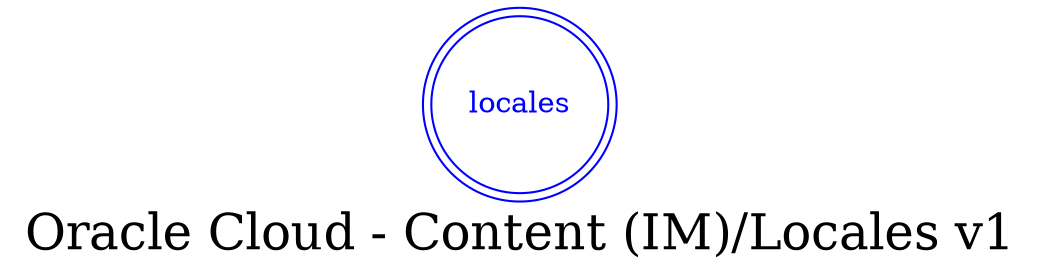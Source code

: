 digraph LexiconGraph {
graph[label="Oracle Cloud - Content (IM)/Locales v1", fontsize=24]
splines=true
"locales" [color=blue, fontcolor=blue, shape=doublecircle]
}

